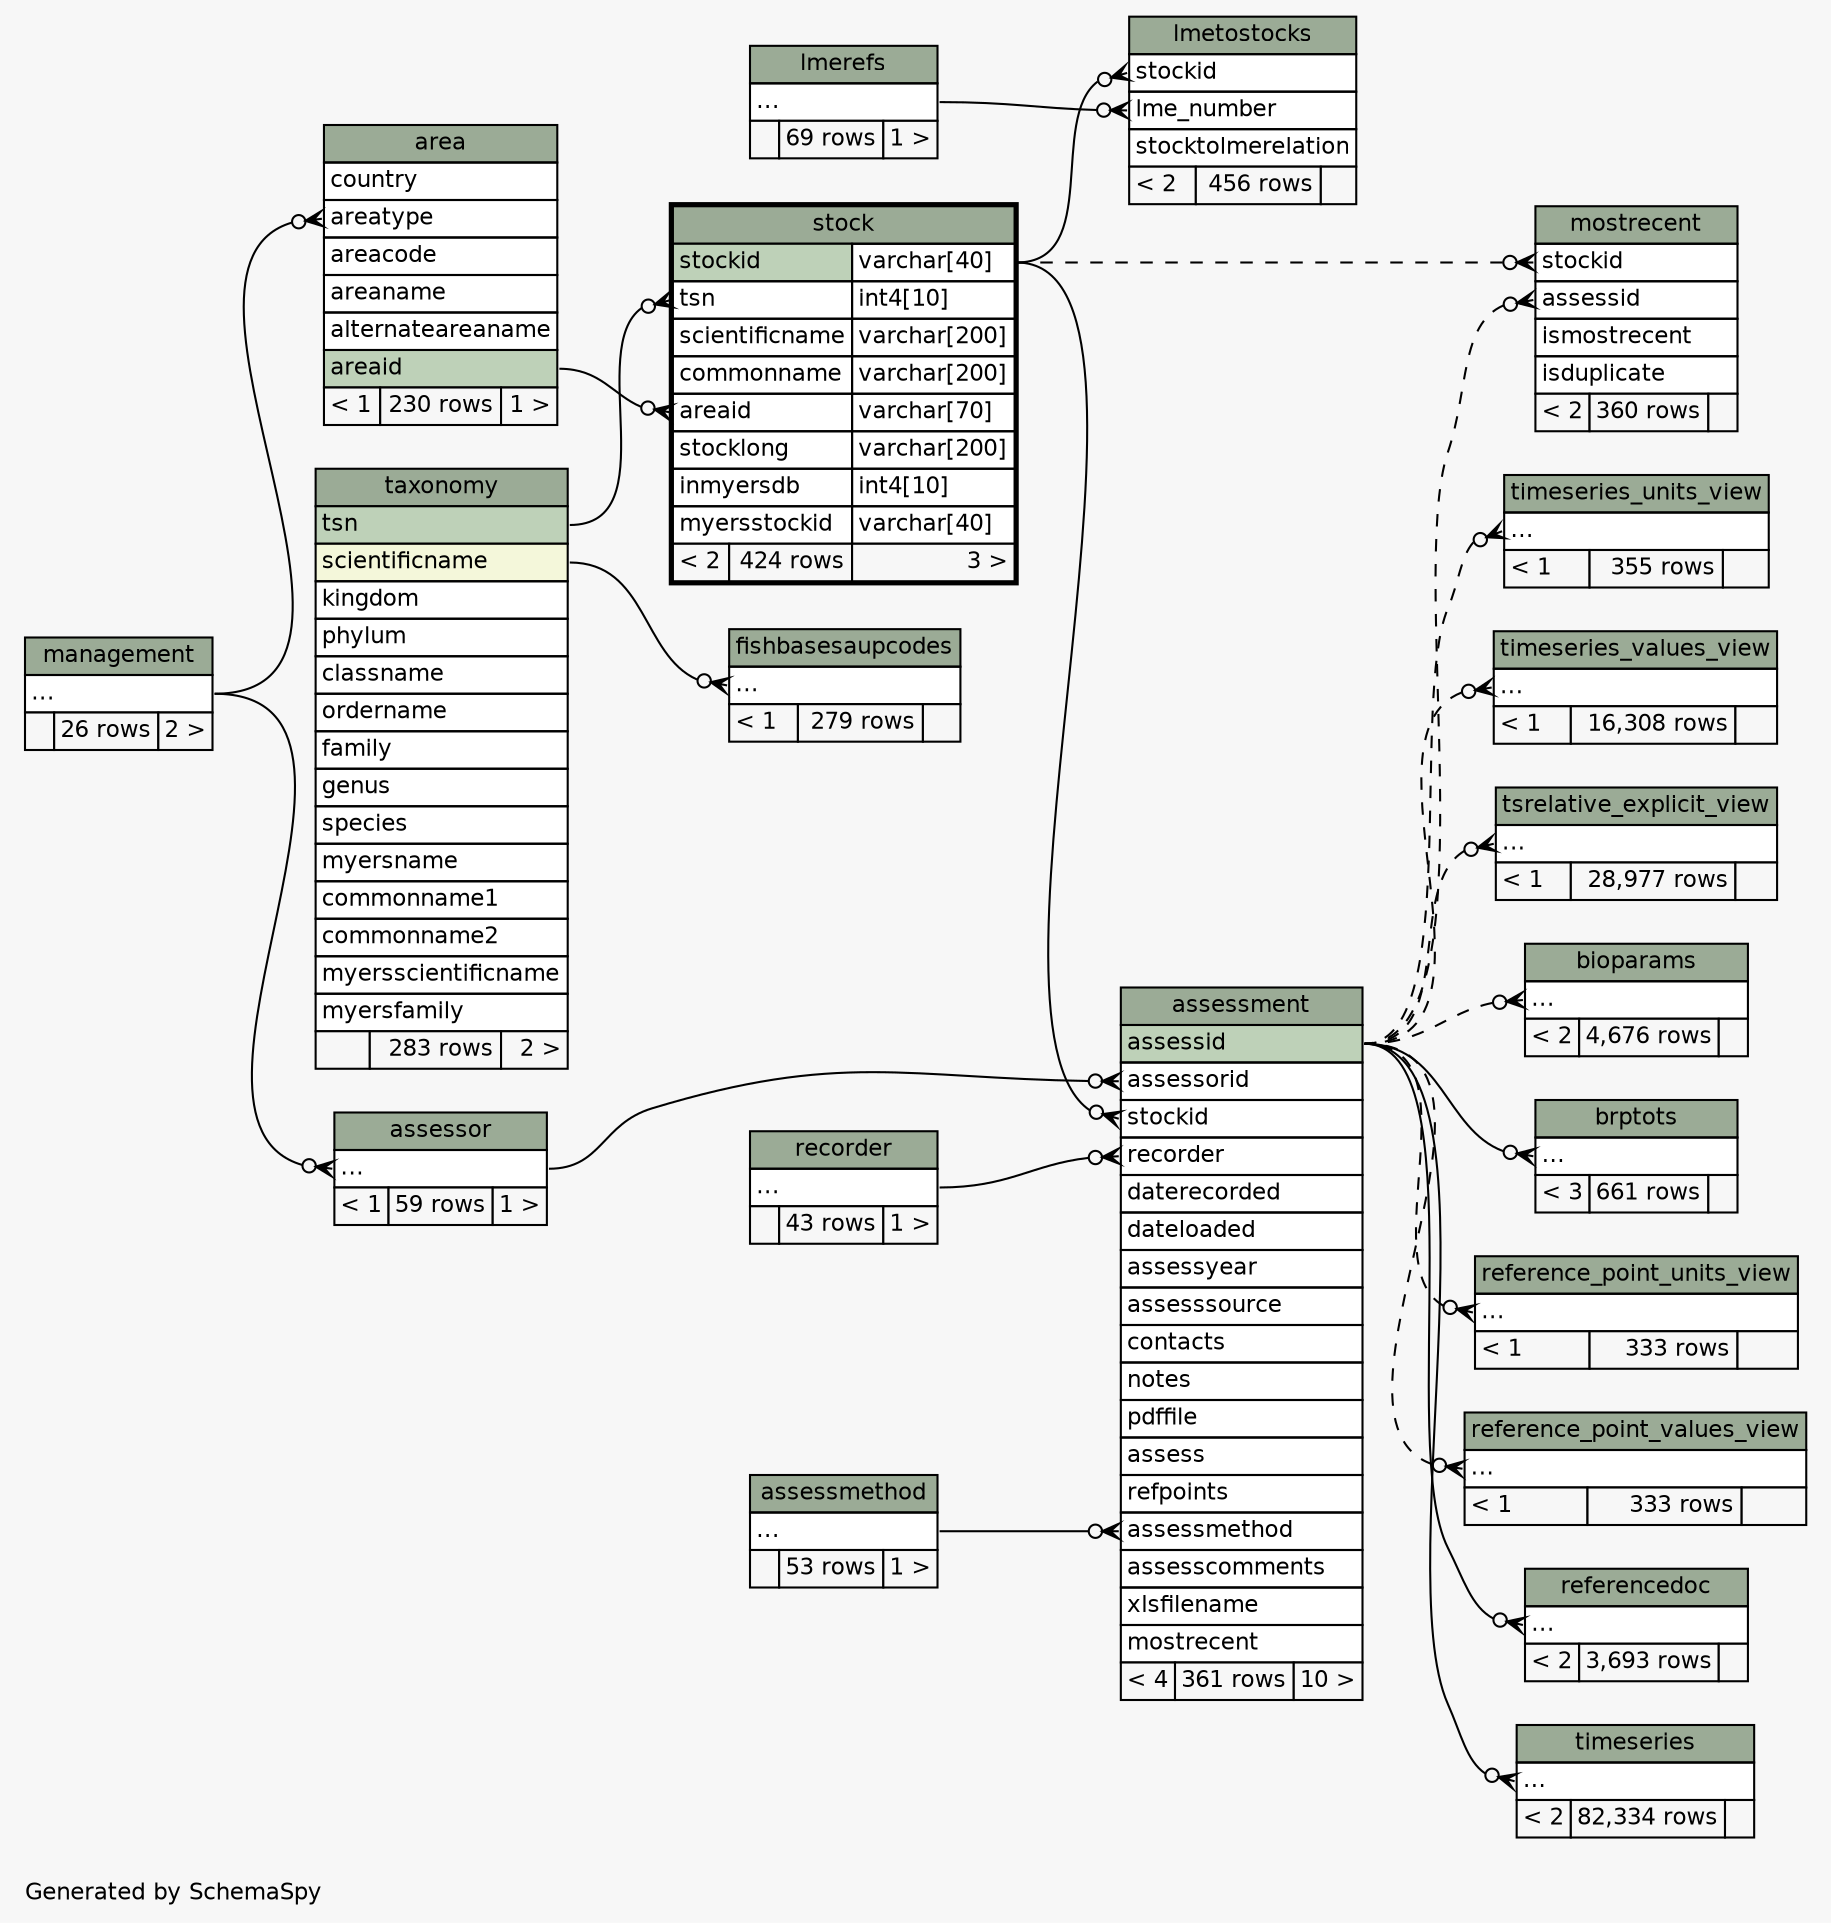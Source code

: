 // dot 2.28.0 on Mac OS X 10.6.8
// SchemaSpy rev 590
digraph "impliedTwoDegreesRelationshipsDiagram" {
  graph [
    rankdir="RL"
    bgcolor="#f7f7f7"
    label="\nGenerated by SchemaSpy"
    labeljust="l"
    nodesep="0.18"
    ranksep="0.46"
    fontname="Helvetica"
    fontsize="11"
  ];
  node [
    fontname="Helvetica"
    fontsize="11"
    shape="plaintext"
  ];
  edge [
    arrowsize="0.8"
  ];
  "area":"areatype":w -> "management":"elipses":e [arrowhead=none dir=back arrowtail=crowodot];
  "assessment":"assessmethod":w -> "assessmethod":"elipses":e [arrowhead=none dir=back arrowtail=crowodot];
  "assessment":"assessorid":w -> "assessor":"elipses":e [arrowhead=none dir=back arrowtail=crowodot];
  "assessment":"recorder":w -> "recorder":"elipses":e [arrowhead=none dir=back arrowtail=crowodot];
  "assessment":"stockid":w -> "stock":"stockid.type":e [arrowhead=none dir=back arrowtail=crowodot];
  "assessor":"elipses":w -> "management":"elipses":e [arrowhead=none dir=back arrowtail=crowodot];
  "bioparams":"elipses":w -> "assessment":"assessid":e [arrowhead=none dir=back arrowtail=crowodot style=dashed];
  "brptots":"elipses":w -> "assessment":"assessid":e [arrowhead=none dir=back arrowtail=crowodot];
  "fishbasesaupcodes":"elipses":w -> "taxonomy":"scientificname":e [arrowhead=none dir=back arrowtail=crowodot];
  "lmetostocks":"lme_number":w -> "lmerefs":"elipses":e [arrowhead=none dir=back arrowtail=crowodot];
  "lmetostocks":"stockid":w -> "stock":"stockid.type":e [arrowhead=none dir=back arrowtail=crowodot];
  "mostrecent":"assessid":w -> "assessment":"assessid":e [arrowhead=none dir=back arrowtail=crowodot style=dashed];
  "mostrecent":"stockid":w -> "stock":"stockid.type":e [arrowhead=none dir=back arrowtail=crowodot style=dashed];
  "reference_point_units_view":"elipses":w -> "assessment":"assessid":e [arrowhead=none dir=back arrowtail=crowodot style=dashed];
  "reference_point_values_view":"elipses":w -> "assessment":"assessid":e [arrowhead=none dir=back arrowtail=crowodot style=dashed];
  "referencedoc":"elipses":w -> "assessment":"assessid":e [arrowhead=none dir=back arrowtail=crowodot];
  "stock":"areaid":w -> "area":"areaid":e [arrowhead=none dir=back arrowtail=crowodot];
  "stock":"tsn":w -> "taxonomy":"tsn":e [arrowhead=none dir=back arrowtail=crowodot];
  "timeseries":"elipses":w -> "assessment":"assessid":e [arrowhead=none dir=back arrowtail=crowodot];
  "timeseries_units_view":"elipses":w -> "assessment":"assessid":e [arrowhead=none dir=back arrowtail=crowodot style=dashed];
  "timeseries_values_view":"elipses":w -> "assessment":"assessid":e [arrowhead=none dir=back arrowtail=crowodot style=dashed];
  "tsrelative_explicit_view":"elipses":w -> "assessment":"assessid":e [arrowhead=none dir=back arrowtail=crowodot style=dashed];
  "area" [
    label=<
    <TABLE BORDER="0" CELLBORDER="1" CELLSPACING="0" BGCOLOR="#ffffff">
      <TR><TD COLSPAN="3" BGCOLOR="#9bab96" ALIGN="CENTER">area</TD></TR>
      <TR><TD PORT="country" COLSPAN="3" ALIGN="LEFT">country</TD></TR>
      <TR><TD PORT="areatype" COLSPAN="3" ALIGN="LEFT">areatype</TD></TR>
      <TR><TD PORT="areacode" COLSPAN="3" ALIGN="LEFT">areacode</TD></TR>
      <TR><TD PORT="areaname" COLSPAN="3" ALIGN="LEFT">areaname</TD></TR>
      <TR><TD PORT="alternateareaname" COLSPAN="3" ALIGN="LEFT">alternateareaname</TD></TR>
      <TR><TD PORT="areaid" COLSPAN="3" BGCOLOR="#bed1b8" ALIGN="LEFT">areaid</TD></TR>
      <TR><TD ALIGN="LEFT" BGCOLOR="#f7f7f7">&lt; 1</TD><TD ALIGN="RIGHT" BGCOLOR="#f7f7f7">230 rows</TD><TD ALIGN="RIGHT" BGCOLOR="#f7f7f7">1 &gt;</TD></TR>
    </TABLE>>
    URL="area.html"
    tooltip="area"
  ];
  "assessment" [
    label=<
    <TABLE BORDER="0" CELLBORDER="1" CELLSPACING="0" BGCOLOR="#ffffff">
      <TR><TD COLSPAN="3" BGCOLOR="#9bab96" ALIGN="CENTER">assessment</TD></TR>
      <TR><TD PORT="assessid" COLSPAN="3" BGCOLOR="#bed1b8" ALIGN="LEFT">assessid</TD></TR>
      <TR><TD PORT="assessorid" COLSPAN="3" ALIGN="LEFT">assessorid</TD></TR>
      <TR><TD PORT="stockid" COLSPAN="3" ALIGN="LEFT">stockid</TD></TR>
      <TR><TD PORT="recorder" COLSPAN="3" ALIGN="LEFT">recorder</TD></TR>
      <TR><TD PORT="daterecorded" COLSPAN="3" ALIGN="LEFT">daterecorded</TD></TR>
      <TR><TD PORT="dateloaded" COLSPAN="3" ALIGN="LEFT">dateloaded</TD></TR>
      <TR><TD PORT="assessyear" COLSPAN="3" ALIGN="LEFT">assessyear</TD></TR>
      <TR><TD PORT="assesssource" COLSPAN="3" ALIGN="LEFT">assesssource</TD></TR>
      <TR><TD PORT="contacts" COLSPAN="3" ALIGN="LEFT">contacts</TD></TR>
      <TR><TD PORT="notes" COLSPAN="3" ALIGN="LEFT">notes</TD></TR>
      <TR><TD PORT="pdffile" COLSPAN="3" ALIGN="LEFT">pdffile</TD></TR>
      <TR><TD PORT="assess" COLSPAN="3" ALIGN="LEFT">assess</TD></TR>
      <TR><TD PORT="refpoints" COLSPAN="3" ALIGN="LEFT">refpoints</TD></TR>
      <TR><TD PORT="assessmethod" COLSPAN="3" ALIGN="LEFT">assessmethod</TD></TR>
      <TR><TD PORT="assesscomments" COLSPAN="3" ALIGN="LEFT">assesscomments</TD></TR>
      <TR><TD PORT="xlsfilename" COLSPAN="3" ALIGN="LEFT">xlsfilename</TD></TR>
      <TR><TD PORT="mostrecent" COLSPAN="3" ALIGN="LEFT">mostrecent</TD></TR>
      <TR><TD ALIGN="LEFT" BGCOLOR="#f7f7f7">&lt; 4</TD><TD ALIGN="RIGHT" BGCOLOR="#f7f7f7">361 rows</TD><TD ALIGN="RIGHT" BGCOLOR="#f7f7f7">10 &gt;</TD></TR>
    </TABLE>>
    URL="assessment.html"
    tooltip="assessment"
  ];
  "assessmethod" [
    label=<
    <TABLE BORDER="0" CELLBORDER="1" CELLSPACING="0" BGCOLOR="#ffffff">
      <TR><TD COLSPAN="3" BGCOLOR="#9bab96" ALIGN="CENTER">assessmethod</TD></TR>
      <TR><TD PORT="elipses" COLSPAN="3" ALIGN="LEFT">...</TD></TR>
      <TR><TD ALIGN="LEFT" BGCOLOR="#f7f7f7">  </TD><TD ALIGN="RIGHT" BGCOLOR="#f7f7f7">53 rows</TD><TD ALIGN="RIGHT" BGCOLOR="#f7f7f7">1 &gt;</TD></TR>
    </TABLE>>
    URL="assessmethod.html"
    tooltip="assessmethod"
  ];
  "assessor" [
    label=<
    <TABLE BORDER="0" CELLBORDER="1" CELLSPACING="0" BGCOLOR="#ffffff">
      <TR><TD COLSPAN="3" BGCOLOR="#9bab96" ALIGN="CENTER">assessor</TD></TR>
      <TR><TD PORT="elipses" COLSPAN="3" ALIGN="LEFT">...</TD></TR>
      <TR><TD ALIGN="LEFT" BGCOLOR="#f7f7f7">&lt; 1</TD><TD ALIGN="RIGHT" BGCOLOR="#f7f7f7">59 rows</TD><TD ALIGN="RIGHT" BGCOLOR="#f7f7f7">1 &gt;</TD></TR>
    </TABLE>>
    URL="assessor.html"
    tooltip="assessor"
  ];
  "bioparams" [
    label=<
    <TABLE BORDER="0" CELLBORDER="1" CELLSPACING="0" BGCOLOR="#ffffff">
      <TR><TD COLSPAN="3" BGCOLOR="#9bab96" ALIGN="CENTER">bioparams</TD></TR>
      <TR><TD PORT="elipses" COLSPAN="3" ALIGN="LEFT">...</TD></TR>
      <TR><TD ALIGN="LEFT" BGCOLOR="#f7f7f7">&lt; 2</TD><TD ALIGN="RIGHT" BGCOLOR="#f7f7f7">4,676 rows</TD><TD ALIGN="RIGHT" BGCOLOR="#f7f7f7">  </TD></TR>
    </TABLE>>
    URL="bioparams.html"
    tooltip="bioparams"
  ];
  "brptots" [
    label=<
    <TABLE BORDER="0" CELLBORDER="1" CELLSPACING="0" BGCOLOR="#ffffff">
      <TR><TD COLSPAN="3" BGCOLOR="#9bab96" ALIGN="CENTER">brptots</TD></TR>
      <TR><TD PORT="elipses" COLSPAN="3" ALIGN="LEFT">...</TD></TR>
      <TR><TD ALIGN="LEFT" BGCOLOR="#f7f7f7">&lt; 3</TD><TD ALIGN="RIGHT" BGCOLOR="#f7f7f7">661 rows</TD><TD ALIGN="RIGHT" BGCOLOR="#f7f7f7">  </TD></TR>
    </TABLE>>
    URL="brptots.html"
    tooltip="brptots"
  ];
  "fishbasesaupcodes" [
    label=<
    <TABLE BORDER="0" CELLBORDER="1" CELLSPACING="0" BGCOLOR="#ffffff">
      <TR><TD COLSPAN="3" BGCOLOR="#9bab96" ALIGN="CENTER">fishbasesaupcodes</TD></TR>
      <TR><TD PORT="elipses" COLSPAN="3" ALIGN="LEFT">...</TD></TR>
      <TR><TD ALIGN="LEFT" BGCOLOR="#f7f7f7">&lt; 1</TD><TD ALIGN="RIGHT" BGCOLOR="#f7f7f7">279 rows</TD><TD ALIGN="RIGHT" BGCOLOR="#f7f7f7">  </TD></TR>
    </TABLE>>
    URL="fishbasesaupcodes.html"
    tooltip="fishbasesaupcodes"
  ];
  "lmerefs" [
    label=<
    <TABLE BORDER="0" CELLBORDER="1" CELLSPACING="0" BGCOLOR="#ffffff">
      <TR><TD COLSPAN="3" BGCOLOR="#9bab96" ALIGN="CENTER">lmerefs</TD></TR>
      <TR><TD PORT="elipses" COLSPAN="3" ALIGN="LEFT">...</TD></TR>
      <TR><TD ALIGN="LEFT" BGCOLOR="#f7f7f7">  </TD><TD ALIGN="RIGHT" BGCOLOR="#f7f7f7">69 rows</TD><TD ALIGN="RIGHT" BGCOLOR="#f7f7f7">1 &gt;</TD></TR>
    </TABLE>>
    URL="lmerefs.html"
    tooltip="lmerefs"
  ];
  "lmetostocks" [
    label=<
    <TABLE BORDER="0" CELLBORDER="1" CELLSPACING="0" BGCOLOR="#ffffff">
      <TR><TD COLSPAN="3" BGCOLOR="#9bab96" ALIGN="CENTER">lmetostocks</TD></TR>
      <TR><TD PORT="stockid" COLSPAN="3" ALIGN="LEFT">stockid</TD></TR>
      <TR><TD PORT="lme_number" COLSPAN="3" ALIGN="LEFT">lme_number</TD></TR>
      <TR><TD PORT="stocktolmerelation" COLSPAN="3" ALIGN="LEFT">stocktolmerelation</TD></TR>
      <TR><TD ALIGN="LEFT" BGCOLOR="#f7f7f7">&lt; 2</TD><TD ALIGN="RIGHT" BGCOLOR="#f7f7f7">456 rows</TD><TD ALIGN="RIGHT" BGCOLOR="#f7f7f7">  </TD></TR>
    </TABLE>>
    URL="lmetostocks.html"
    tooltip="lmetostocks"
  ];
  "management" [
    label=<
    <TABLE BORDER="0" CELLBORDER="1" CELLSPACING="0" BGCOLOR="#ffffff">
      <TR><TD COLSPAN="3" BGCOLOR="#9bab96" ALIGN="CENTER">management</TD></TR>
      <TR><TD PORT="elipses" COLSPAN="3" ALIGN="LEFT">...</TD></TR>
      <TR><TD ALIGN="LEFT" BGCOLOR="#f7f7f7">  </TD><TD ALIGN="RIGHT" BGCOLOR="#f7f7f7">26 rows</TD><TD ALIGN="RIGHT" BGCOLOR="#f7f7f7">2 &gt;</TD></TR>
    </TABLE>>
    URL="management.html"
    tooltip="management"
  ];
  "mostrecent" [
    label=<
    <TABLE BORDER="0" CELLBORDER="1" CELLSPACING="0" BGCOLOR="#ffffff">
      <TR><TD COLSPAN="3" BGCOLOR="#9bab96" ALIGN="CENTER">mostrecent</TD></TR>
      <TR><TD PORT="stockid" COLSPAN="3" ALIGN="LEFT">stockid</TD></TR>
      <TR><TD PORT="assessid" COLSPAN="3" ALIGN="LEFT">assessid</TD></TR>
      <TR><TD PORT="ismostrecent" COLSPAN="3" ALIGN="LEFT">ismostrecent</TD></TR>
      <TR><TD PORT="isduplicate" COLSPAN="3" ALIGN="LEFT">isduplicate</TD></TR>
      <TR><TD ALIGN="LEFT" BGCOLOR="#f7f7f7">&lt; 2</TD><TD ALIGN="RIGHT" BGCOLOR="#f7f7f7">360 rows</TD><TD ALIGN="RIGHT" BGCOLOR="#f7f7f7">  </TD></TR>
    </TABLE>>
    URL="mostrecent.html"
    tooltip="mostrecent"
  ];
  "recorder" [
    label=<
    <TABLE BORDER="0" CELLBORDER="1" CELLSPACING="0" BGCOLOR="#ffffff">
      <TR><TD COLSPAN="3" BGCOLOR="#9bab96" ALIGN="CENTER">recorder</TD></TR>
      <TR><TD PORT="elipses" COLSPAN="3" ALIGN="LEFT">...</TD></TR>
      <TR><TD ALIGN="LEFT" BGCOLOR="#f7f7f7">  </TD><TD ALIGN="RIGHT" BGCOLOR="#f7f7f7">43 rows</TD><TD ALIGN="RIGHT" BGCOLOR="#f7f7f7">1 &gt;</TD></TR>
    </TABLE>>
    URL="recorder.html"
    tooltip="recorder"
  ];
  "reference_point_units_view" [
    label=<
    <TABLE BORDER="0" CELLBORDER="1" CELLSPACING="0" BGCOLOR="#ffffff">
      <TR><TD COLSPAN="3" BGCOLOR="#9bab96" ALIGN="CENTER">reference_point_units_view</TD></TR>
      <TR><TD PORT="elipses" COLSPAN="3" ALIGN="LEFT">...</TD></TR>
      <TR><TD ALIGN="LEFT" BGCOLOR="#f7f7f7">&lt; 1</TD><TD ALIGN="RIGHT" BGCOLOR="#f7f7f7">333 rows</TD><TD ALIGN="RIGHT" BGCOLOR="#f7f7f7">  </TD></TR>
    </TABLE>>
    URL="reference_point_units_view.html"
    tooltip="reference_point_units_view"
  ];
  "reference_point_values_view" [
    label=<
    <TABLE BORDER="0" CELLBORDER="1" CELLSPACING="0" BGCOLOR="#ffffff">
      <TR><TD COLSPAN="3" BGCOLOR="#9bab96" ALIGN="CENTER">reference_point_values_view</TD></TR>
      <TR><TD PORT="elipses" COLSPAN="3" ALIGN="LEFT">...</TD></TR>
      <TR><TD ALIGN="LEFT" BGCOLOR="#f7f7f7">&lt; 1</TD><TD ALIGN="RIGHT" BGCOLOR="#f7f7f7">333 rows</TD><TD ALIGN="RIGHT" BGCOLOR="#f7f7f7">  </TD></TR>
    </TABLE>>
    URL="reference_point_values_view.html"
    tooltip="reference_point_values_view"
  ];
  "referencedoc" [
    label=<
    <TABLE BORDER="0" CELLBORDER="1" CELLSPACING="0" BGCOLOR="#ffffff">
      <TR><TD COLSPAN="3" BGCOLOR="#9bab96" ALIGN="CENTER">referencedoc</TD></TR>
      <TR><TD PORT="elipses" COLSPAN="3" ALIGN="LEFT">...</TD></TR>
      <TR><TD ALIGN="LEFT" BGCOLOR="#f7f7f7">&lt; 2</TD><TD ALIGN="RIGHT" BGCOLOR="#f7f7f7">3,693 rows</TD><TD ALIGN="RIGHT" BGCOLOR="#f7f7f7">  </TD></TR>
    </TABLE>>
    URL="referencedoc.html"
    tooltip="referencedoc"
  ];
  "stock" [
    label=<
    <TABLE BORDER="2" CELLBORDER="1" CELLSPACING="0" BGCOLOR="#ffffff">
      <TR><TD COLSPAN="3" BGCOLOR="#9bab96" ALIGN="CENTER">stock</TD></TR>
      <TR><TD PORT="stockid" COLSPAN="2" BGCOLOR="#bed1b8" ALIGN="LEFT">stockid</TD><TD PORT="stockid.type" ALIGN="LEFT">varchar[40]</TD></TR>
      <TR><TD PORT="tsn" COLSPAN="2" ALIGN="LEFT">tsn</TD><TD PORT="tsn.type" ALIGN="LEFT">int4[10]</TD></TR>
      <TR><TD PORT="scientificname" COLSPAN="2" ALIGN="LEFT">scientificname</TD><TD PORT="scientificname.type" ALIGN="LEFT">varchar[200]</TD></TR>
      <TR><TD PORT="commonname" COLSPAN="2" ALIGN="LEFT">commonname</TD><TD PORT="commonname.type" ALIGN="LEFT">varchar[200]</TD></TR>
      <TR><TD PORT="areaid" COLSPAN="2" ALIGN="LEFT">areaid</TD><TD PORT="areaid.type" ALIGN="LEFT">varchar[70]</TD></TR>
      <TR><TD PORT="stocklong" COLSPAN="2" ALIGN="LEFT">stocklong</TD><TD PORT="stocklong.type" ALIGN="LEFT">varchar[200]</TD></TR>
      <TR><TD PORT="inmyersdb" COLSPAN="2" ALIGN="LEFT">inmyersdb</TD><TD PORT="inmyersdb.type" ALIGN="LEFT">int4[10]</TD></TR>
      <TR><TD PORT="myersstockid" COLSPAN="2" ALIGN="LEFT">myersstockid</TD><TD PORT="myersstockid.type" ALIGN="LEFT">varchar[40]</TD></TR>
      <TR><TD ALIGN="LEFT" BGCOLOR="#f7f7f7">&lt; 2</TD><TD ALIGN="RIGHT" BGCOLOR="#f7f7f7">424 rows</TD><TD ALIGN="RIGHT" BGCOLOR="#f7f7f7">3 &gt;</TD></TR>
    </TABLE>>
    URL="stock.html"
    tooltip="stock"
  ];
  "taxonomy" [
    label=<
    <TABLE BORDER="0" CELLBORDER="1" CELLSPACING="0" BGCOLOR="#ffffff">
      <TR><TD COLSPAN="3" BGCOLOR="#9bab96" ALIGN="CENTER">taxonomy</TD></TR>
      <TR><TD PORT="tsn" COLSPAN="3" BGCOLOR="#bed1b8" ALIGN="LEFT">tsn</TD></TR>
      <TR><TD PORT="scientificname" COLSPAN="3" BGCOLOR="#f4f7da" ALIGN="LEFT">scientificname</TD></TR>
      <TR><TD PORT="kingdom" COLSPAN="3" ALIGN="LEFT">kingdom</TD></TR>
      <TR><TD PORT="phylum" COLSPAN="3" ALIGN="LEFT">phylum</TD></TR>
      <TR><TD PORT="classname" COLSPAN="3" ALIGN="LEFT">classname</TD></TR>
      <TR><TD PORT="ordername" COLSPAN="3" ALIGN="LEFT">ordername</TD></TR>
      <TR><TD PORT="family" COLSPAN="3" ALIGN="LEFT">family</TD></TR>
      <TR><TD PORT="genus" COLSPAN="3" ALIGN="LEFT">genus</TD></TR>
      <TR><TD PORT="species" COLSPAN="3" ALIGN="LEFT">species</TD></TR>
      <TR><TD PORT="myersname" COLSPAN="3" ALIGN="LEFT">myersname</TD></TR>
      <TR><TD PORT="commonname1" COLSPAN="3" ALIGN="LEFT">commonname1</TD></TR>
      <TR><TD PORT="commonname2" COLSPAN="3" ALIGN="LEFT">commonname2</TD></TR>
      <TR><TD PORT="myersscientificname" COLSPAN="3" ALIGN="LEFT">myersscientificname</TD></TR>
      <TR><TD PORT="myersfamily" COLSPAN="3" ALIGN="LEFT">myersfamily</TD></TR>
      <TR><TD ALIGN="LEFT" BGCOLOR="#f7f7f7">  </TD><TD ALIGN="RIGHT" BGCOLOR="#f7f7f7">283 rows</TD><TD ALIGN="RIGHT" BGCOLOR="#f7f7f7">2 &gt;</TD></TR>
    </TABLE>>
    URL="taxonomy.html"
    tooltip="taxonomy"
  ];
  "timeseries" [
    label=<
    <TABLE BORDER="0" CELLBORDER="1" CELLSPACING="0" BGCOLOR="#ffffff">
      <TR><TD COLSPAN="3" BGCOLOR="#9bab96" ALIGN="CENTER">timeseries</TD></TR>
      <TR><TD PORT="elipses" COLSPAN="3" ALIGN="LEFT">...</TD></TR>
      <TR><TD ALIGN="LEFT" BGCOLOR="#f7f7f7">&lt; 2</TD><TD ALIGN="RIGHT" BGCOLOR="#f7f7f7">82,334 rows</TD><TD ALIGN="RIGHT" BGCOLOR="#f7f7f7">  </TD></TR>
    </TABLE>>
    URL="timeseries.html"
    tooltip="timeseries"
  ];
  "timeseries_units_view" [
    label=<
    <TABLE BORDER="0" CELLBORDER="1" CELLSPACING="0" BGCOLOR="#ffffff">
      <TR><TD COLSPAN="3" BGCOLOR="#9bab96" ALIGN="CENTER">timeseries_units_view</TD></TR>
      <TR><TD PORT="elipses" COLSPAN="3" ALIGN="LEFT">...</TD></TR>
      <TR><TD ALIGN="LEFT" BGCOLOR="#f7f7f7">&lt; 1</TD><TD ALIGN="RIGHT" BGCOLOR="#f7f7f7">355 rows</TD><TD ALIGN="RIGHT" BGCOLOR="#f7f7f7">  </TD></TR>
    </TABLE>>
    URL="timeseries_units_view.html"
    tooltip="timeseries_units_view"
  ];
  "timeseries_values_view" [
    label=<
    <TABLE BORDER="0" CELLBORDER="1" CELLSPACING="0" BGCOLOR="#ffffff">
      <TR><TD COLSPAN="3" BGCOLOR="#9bab96" ALIGN="CENTER">timeseries_values_view</TD></TR>
      <TR><TD PORT="elipses" COLSPAN="3" ALIGN="LEFT">...</TD></TR>
      <TR><TD ALIGN="LEFT" BGCOLOR="#f7f7f7">&lt; 1</TD><TD ALIGN="RIGHT" BGCOLOR="#f7f7f7">16,308 rows</TD><TD ALIGN="RIGHT" BGCOLOR="#f7f7f7">  </TD></TR>
    </TABLE>>
    URL="timeseries_values_view.html"
    tooltip="timeseries_values_view"
  ];
  "tsrelative_explicit_view" [
    label=<
    <TABLE BORDER="0" CELLBORDER="1" CELLSPACING="0" BGCOLOR="#ffffff">
      <TR><TD COLSPAN="3" BGCOLOR="#9bab96" ALIGN="CENTER">tsrelative_explicit_view</TD></TR>
      <TR><TD PORT="elipses" COLSPAN="3" ALIGN="LEFT">...</TD></TR>
      <TR><TD ALIGN="LEFT" BGCOLOR="#f7f7f7">&lt; 1</TD><TD ALIGN="RIGHT" BGCOLOR="#f7f7f7">28,977 rows</TD><TD ALIGN="RIGHT" BGCOLOR="#f7f7f7">  </TD></TR>
    </TABLE>>
    URL="tsrelative_explicit_view.html"
    tooltip="tsrelative_explicit_view"
  ];
}
